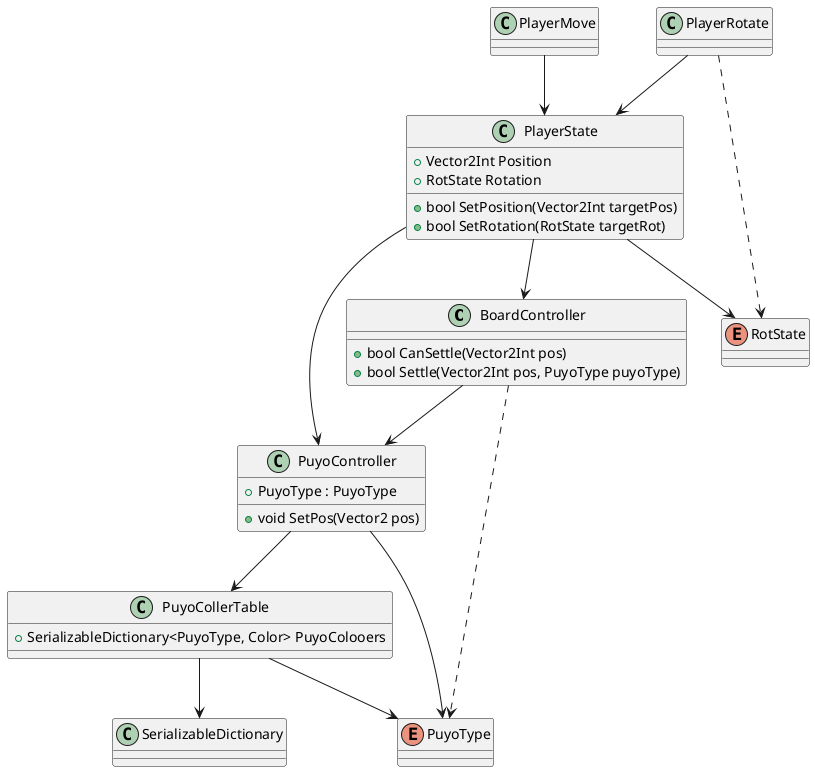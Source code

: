 @startuml hoge
class BoardController{
    +bool CanSettle(Vector2Int pos) 
    +bool Settle(Vector2Int pos, PuyoType puyoType)
}
class PuyoController{
    +PuyoType : PuyoType
    +void SetPos(Vector2 pos)
}
class PuyoCollerTable{
    +SerializableDictionary<PuyoType, Color> PuyoColooers
}
class SerializableDictionary
enum PuyoType

class PlayerRotate
class PlayerMove
class PlayerState{
    +Vector2Int Position
    +RotState Rotation
    +bool SetPosition(Vector2Int targetPos)
    +bool SetRotation(RotState targetRot)
}
enum RotState

BoardController --> PuyoController
BoardController ..> PuyoType
PuyoController --> PuyoCollerTable
PuyoController --> PuyoType
PuyoCollerTable --> SerializableDictionary
PuyoCollerTable --> PuyoType

PlayerRotate --> PlayerState
PlayerRotate ..> RotState
PlayerMove --> PlayerState
PlayerState --> PuyoController
PlayerState --> BoardController
PlayerState --> RotState


@enduml